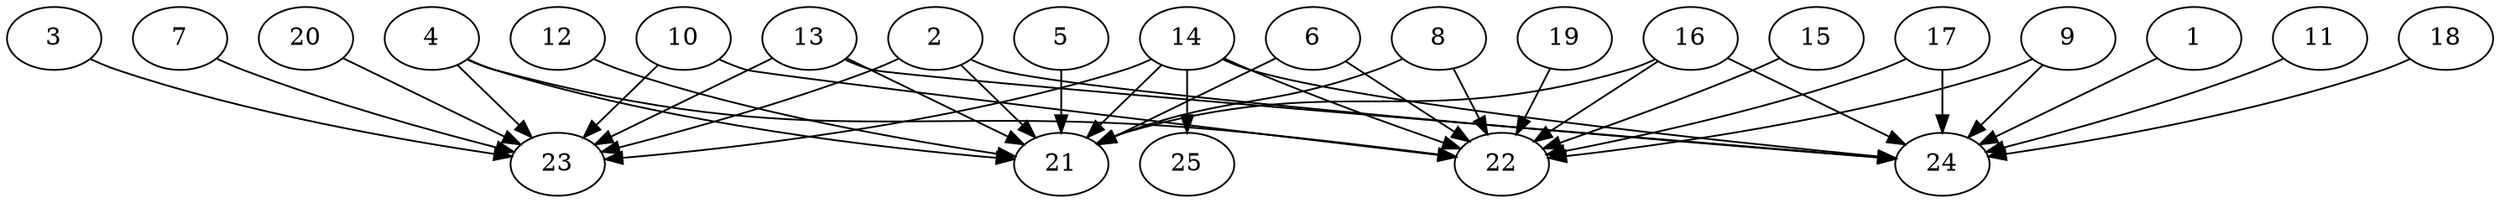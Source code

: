 // DAG automatically generated by daggen at Thu Oct  3 14:00:40 2019
// ./daggen --dot -n 25 --ccr 0.5 --fat 0.9 --regular 0.5 --density 0.5 --mindata 5242880 --maxdata 52428800 
digraph G {
  1 [size="30679040", alpha="0.06", expect_size="15339520"] 
  1 -> 24 [size ="15339520"]
  2 [size="31092736", alpha="0.06", expect_size="15546368"] 
  2 -> 21 [size ="15546368"]
  2 -> 23 [size ="15546368"]
  2 -> 24 [size ="15546368"]
  3 [size="56616960", alpha="0.07", expect_size="28308480"] 
  3 -> 23 [size ="28308480"]
  4 [size="36124672", alpha="0.14", expect_size="18062336"] 
  4 -> 21 [size ="18062336"]
  4 -> 22 [size ="18062336"]
  4 -> 23 [size ="18062336"]
  5 [size="39690240", alpha="0.05", expect_size="19845120"] 
  5 -> 21 [size ="19845120"]
  6 [size="89032704", alpha="0.10", expect_size="44516352"] 
  6 -> 21 [size ="44516352"]
  6 -> 22 [size ="44516352"]
  7 [size="21512192", alpha="0.16", expect_size="10756096"] 
  7 -> 23 [size ="10756096"]
  8 [size="38330368", alpha="0.08", expect_size="19165184"] 
  8 -> 21 [size ="19165184"]
  8 -> 22 [size ="19165184"]
  9 [size="31371264", alpha="0.10", expect_size="15685632"] 
  9 -> 22 [size ="15685632"]
  9 -> 24 [size ="15685632"]
  10 [size="64761856", alpha="0.04", expect_size="32380928"] 
  10 -> 22 [size ="32380928"]
  10 -> 23 [size ="32380928"]
  11 [size="93067264", alpha="0.09", expect_size="46533632"] 
  11 -> 24 [size ="46533632"]
  12 [size="27965440", alpha="0.15", expect_size="13982720"] 
  12 -> 21 [size ="13982720"]
  13 [size="56752128", alpha="0.11", expect_size="28376064"] 
  13 -> 21 [size ="28376064"]
  13 -> 23 [size ="28376064"]
  13 -> 24 [size ="28376064"]
  14 [size="87527424", alpha="0.01", expect_size="43763712"] 
  14 -> 21 [size ="43763712"]
  14 -> 22 [size ="43763712"]
  14 -> 23 [size ="43763712"]
  14 -> 24 [size ="43763712"]
  14 -> 25 [size ="43763712"]
  15 [size="57313280", alpha="0.02", expect_size="28656640"] 
  15 -> 22 [size ="28656640"]
  16 [size="81149952", alpha="0.09", expect_size="40574976"] 
  16 -> 21 [size ="40574976"]
  16 -> 22 [size ="40574976"]
  16 -> 24 [size ="40574976"]
  17 [size="34531328", alpha="0.18", expect_size="17265664"] 
  17 -> 22 [size ="17265664"]
  17 -> 24 [size ="17265664"]
  18 [size="14020608", alpha="0.17", expect_size="7010304"] 
  18 -> 24 [size ="7010304"]
  19 [size="53671936", alpha="0.08", expect_size="26835968"] 
  19 -> 22 [size ="26835968"]
  20 [size="102825984", alpha="0.02", expect_size="51412992"] 
  20 -> 23 [size ="51412992"]
  21 [size="25106432", alpha="0.01", expect_size="12553216"] 
  22 [size="68857856", alpha="0.03", expect_size="34428928"] 
  23 [size="46809088", alpha="0.16", expect_size="23404544"] 
  24 [size="99811328", alpha="0.14", expect_size="49905664"] 
  25 [size="102578176", alpha="0.18", expect_size="51289088"] 
}
